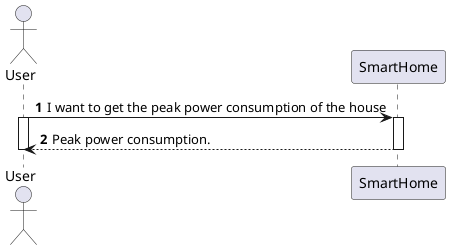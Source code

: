 @startuml
'https://plantuml.com/sequence-diagram

!pragma layout smetana

autonumber

actor "User" as User
participant "SmartHome" as SH

User -> SH : I want to get the peak power consumption of the house
activate SH
activate User

SH --> User : Peak power consumption.
deactivate SH
deactivate User

@enduml